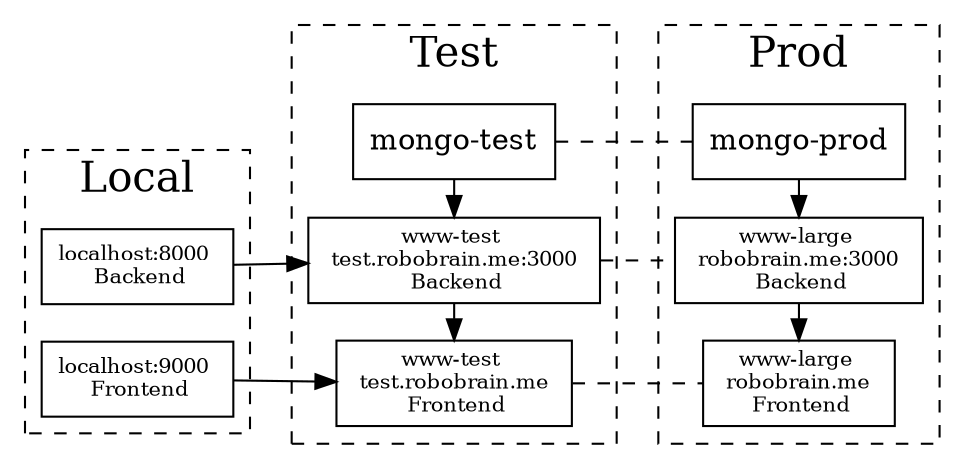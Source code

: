 digraph G {
  rankdir=LR;

  subgraph cluster3 {
    fontsize = 20;
    label = "Local";
    rank = same;
    G  H [constraint=false];
    style = "dashed";
  }

  subgraph cluster1 {
    fontsize = 20;
    label = "Test";
    rank=same;
    A -> B -> C [constraint=false];
    style = "dashed";
  }

  subgraph cluster2 {
    fontsize = 20;
    label = "Prod";
    rank=same;
    Z -> Y ->  X  [constraint=false];
    style = "dashed";
  }

  A -> Z [arrowhead="none",style="dashed"];
  B -> Y [arrowhead="none",style="dashed"];
  C -> X [arrowhead="none",style="dashed"]; 
  G -> B;
  H -> C;
  G, H, A, B, C, X, Y, Z  [shape="box"];
  A [label="mongo-test"];
  Z [label="mongo-prod"];
  B [fontsize=10,label="www-test \n test.robobrain.me:3000 \n Backend"];
  C [fontsize=10,label="www-test \n test.robobrain.me \n Frontend"];
  Y [fontsize=10,label="www-large \n robobrain.me:3000 \n Backend"];
  X [fontsize=10,label="www-large \n robobrain.me \n Frontend"];
  G [fontsize=10,label="localhost:8000 \n Backend"];
  H [fontsize=10,label="localhost:9000 \n Frontend"];
  
}
